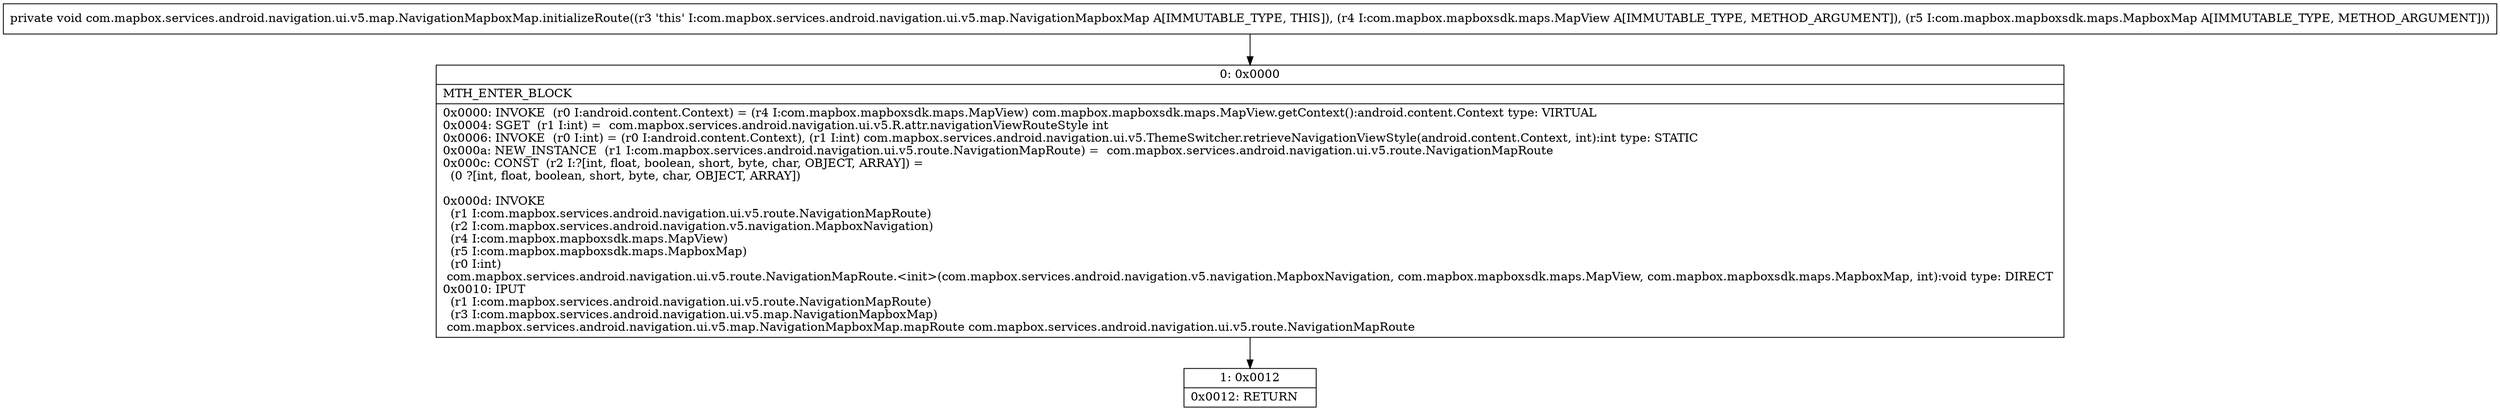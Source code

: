 digraph "CFG forcom.mapbox.services.android.navigation.ui.v5.map.NavigationMapboxMap.initializeRoute(Lcom\/mapbox\/mapboxsdk\/maps\/MapView;Lcom\/mapbox\/mapboxsdk\/maps\/MapboxMap;)V" {
Node_0 [shape=record,label="{0\:\ 0x0000|MTH_ENTER_BLOCK\l|0x0000: INVOKE  (r0 I:android.content.Context) = (r4 I:com.mapbox.mapboxsdk.maps.MapView) com.mapbox.mapboxsdk.maps.MapView.getContext():android.content.Context type: VIRTUAL \l0x0004: SGET  (r1 I:int) =  com.mapbox.services.android.navigation.ui.v5.R.attr.navigationViewRouteStyle int \l0x0006: INVOKE  (r0 I:int) = (r0 I:android.content.Context), (r1 I:int) com.mapbox.services.android.navigation.ui.v5.ThemeSwitcher.retrieveNavigationViewStyle(android.content.Context, int):int type: STATIC \l0x000a: NEW_INSTANCE  (r1 I:com.mapbox.services.android.navigation.ui.v5.route.NavigationMapRoute) =  com.mapbox.services.android.navigation.ui.v5.route.NavigationMapRoute \l0x000c: CONST  (r2 I:?[int, float, boolean, short, byte, char, OBJECT, ARRAY]) = \l  (0 ?[int, float, boolean, short, byte, char, OBJECT, ARRAY])\l \l0x000d: INVOKE  \l  (r1 I:com.mapbox.services.android.navigation.ui.v5.route.NavigationMapRoute)\l  (r2 I:com.mapbox.services.android.navigation.v5.navigation.MapboxNavigation)\l  (r4 I:com.mapbox.mapboxsdk.maps.MapView)\l  (r5 I:com.mapbox.mapboxsdk.maps.MapboxMap)\l  (r0 I:int)\l com.mapbox.services.android.navigation.ui.v5.route.NavigationMapRoute.\<init\>(com.mapbox.services.android.navigation.v5.navigation.MapboxNavigation, com.mapbox.mapboxsdk.maps.MapView, com.mapbox.mapboxsdk.maps.MapboxMap, int):void type: DIRECT \l0x0010: IPUT  \l  (r1 I:com.mapbox.services.android.navigation.ui.v5.route.NavigationMapRoute)\l  (r3 I:com.mapbox.services.android.navigation.ui.v5.map.NavigationMapboxMap)\l com.mapbox.services.android.navigation.ui.v5.map.NavigationMapboxMap.mapRoute com.mapbox.services.android.navigation.ui.v5.route.NavigationMapRoute \l}"];
Node_1 [shape=record,label="{1\:\ 0x0012|0x0012: RETURN   \l}"];
MethodNode[shape=record,label="{private void com.mapbox.services.android.navigation.ui.v5.map.NavigationMapboxMap.initializeRoute((r3 'this' I:com.mapbox.services.android.navigation.ui.v5.map.NavigationMapboxMap A[IMMUTABLE_TYPE, THIS]), (r4 I:com.mapbox.mapboxsdk.maps.MapView A[IMMUTABLE_TYPE, METHOD_ARGUMENT]), (r5 I:com.mapbox.mapboxsdk.maps.MapboxMap A[IMMUTABLE_TYPE, METHOD_ARGUMENT])) }"];
MethodNode -> Node_0;
Node_0 -> Node_1;
}

